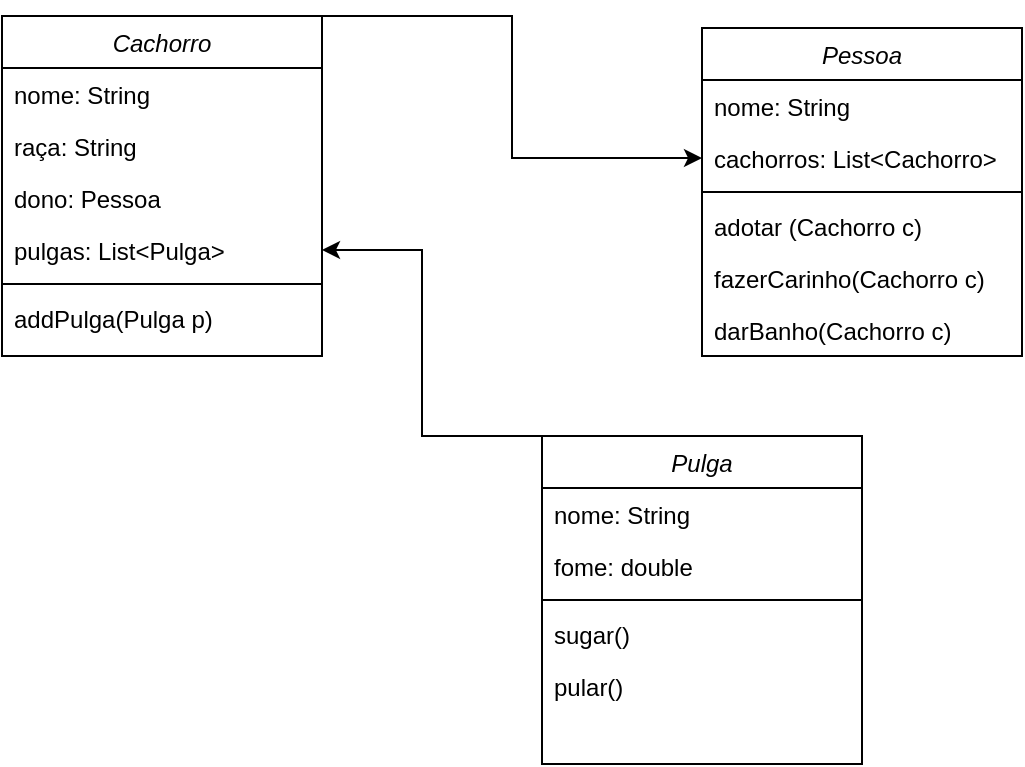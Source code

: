 <mxfile version="21.0.2" type="github">
  <diagram id="C5RBs43oDa-KdzZeNtuy" name="Page-1">
    <mxGraphModel dx="1062" dy="590" grid="1" gridSize="10" guides="1" tooltips="1" connect="1" arrows="1" fold="1" page="1" pageScale="1" pageWidth="827" pageHeight="1169" background="none" math="0" shadow="0">
      <root>
        <mxCell id="WIyWlLk6GJQsqaUBKTNV-0" />
        <mxCell id="WIyWlLk6GJQsqaUBKTNV-1" parent="WIyWlLk6GJQsqaUBKTNV-0" />
        <mxCell id="gmIRpDOO4Ymzkn6jIUIg-5" style="edgeStyle=orthogonalEdgeStyle;rounded=0;orthogonalLoop=1;jettySize=auto;html=1;exitX=1;exitY=0;exitDx=0;exitDy=0;entryX=0;entryY=0.5;entryDx=0;entryDy=0;" edge="1" parent="WIyWlLk6GJQsqaUBKTNV-1" source="zkfFHV4jXpPFQw0GAbJ--0" target="-jHdykll0dhd_h_VcshN-13">
          <mxGeometry relative="1" as="geometry">
            <Array as="points">
              <mxPoint x="295" y="40" />
              <mxPoint x="295" y="111" />
            </Array>
          </mxGeometry>
        </mxCell>
        <mxCell id="zkfFHV4jXpPFQw0GAbJ--0" value="Cachorro" style="swimlane;fontStyle=2;align=center;verticalAlign=top;childLayout=stackLayout;horizontal=1;startSize=26;horizontalStack=0;resizeParent=1;resizeLast=0;collapsible=1;marginBottom=0;rounded=0;shadow=0;strokeWidth=1;" parent="WIyWlLk6GJQsqaUBKTNV-1" vertex="1">
          <mxGeometry x="40" y="40" width="160" height="170" as="geometry">
            <mxRectangle x="220" y="120" width="160" height="26" as="alternateBounds" />
          </mxGeometry>
        </mxCell>
        <mxCell id="-jHdykll0dhd_h_VcshN-0" value="nome: String" style="text;align=left;verticalAlign=top;spacingLeft=4;spacingRight=4;overflow=hidden;rotatable=0;points=[[0,0.5],[1,0.5]];portConstraint=eastwest;" parent="zkfFHV4jXpPFQw0GAbJ--0" vertex="1">
          <mxGeometry y="26" width="160" height="26" as="geometry" />
        </mxCell>
        <mxCell id="zkfFHV4jXpPFQw0GAbJ--2" value="raça: String" style="text;align=left;verticalAlign=top;spacingLeft=4;spacingRight=4;overflow=hidden;rotatable=0;points=[[0,0.5],[1,0.5]];portConstraint=eastwest;rounded=0;shadow=0;html=0;" parent="zkfFHV4jXpPFQw0GAbJ--0" vertex="1">
          <mxGeometry y="52" width="160" height="26" as="geometry" />
        </mxCell>
        <mxCell id="-jHdykll0dhd_h_VcshN-7" value="dono: Pessoa" style="text;align=left;verticalAlign=top;spacingLeft=4;spacingRight=4;overflow=hidden;rotatable=0;points=[[0,0.5],[1,0.5]];portConstraint=eastwest;rounded=0;shadow=0;html=0;" parent="zkfFHV4jXpPFQw0GAbJ--0" vertex="1">
          <mxGeometry y="78" width="160" height="26" as="geometry" />
        </mxCell>
        <mxCell id="zkfFHV4jXpPFQw0GAbJ--3" value="pulgas: List&lt;Pulga&gt;" style="text;align=left;verticalAlign=top;spacingLeft=4;spacingRight=4;overflow=hidden;rotatable=0;points=[[0,0.5],[1,0.5]];portConstraint=eastwest;rounded=0;shadow=0;html=0;" parent="zkfFHV4jXpPFQw0GAbJ--0" vertex="1">
          <mxGeometry y="104" width="160" height="26" as="geometry" />
        </mxCell>
        <mxCell id="zkfFHV4jXpPFQw0GAbJ--4" value="" style="line;html=1;strokeWidth=1;align=left;verticalAlign=middle;spacingTop=-1;spacingLeft=3;spacingRight=3;rotatable=0;labelPosition=right;points=[];portConstraint=eastwest;" parent="zkfFHV4jXpPFQw0GAbJ--0" vertex="1">
          <mxGeometry y="130" width="160" height="8" as="geometry" />
        </mxCell>
        <mxCell id="zkfFHV4jXpPFQw0GAbJ--5" value="addPulga(Pulga p)&#xa;" style="text;align=left;verticalAlign=top;spacingLeft=4;spacingRight=4;overflow=hidden;rotatable=0;points=[[0,0.5],[1,0.5]];portConstraint=eastwest;" parent="zkfFHV4jXpPFQw0GAbJ--0" vertex="1">
          <mxGeometry y="138" width="160" height="26" as="geometry" />
        </mxCell>
        <mxCell id="-jHdykll0dhd_h_VcshN-8" value="Pessoa" style="swimlane;fontStyle=2;align=center;verticalAlign=top;childLayout=stackLayout;horizontal=1;startSize=26;horizontalStack=0;resizeParent=1;resizeLast=0;collapsible=1;marginBottom=0;rounded=0;shadow=0;strokeWidth=1;" parent="WIyWlLk6GJQsqaUBKTNV-1" vertex="1">
          <mxGeometry x="390" y="46" width="160" height="164" as="geometry">
            <mxRectangle x="220" y="120" width="160" height="26" as="alternateBounds" />
          </mxGeometry>
        </mxCell>
        <mxCell id="-jHdykll0dhd_h_VcshN-9" value="nome: String" style="text;align=left;verticalAlign=top;spacingLeft=4;spacingRight=4;overflow=hidden;rotatable=0;points=[[0,0.5],[1,0.5]];portConstraint=eastwest;" parent="-jHdykll0dhd_h_VcshN-8" vertex="1">
          <mxGeometry y="26" width="160" height="26" as="geometry" />
        </mxCell>
        <mxCell id="-jHdykll0dhd_h_VcshN-13" value="cachorros: List&lt;Cachorro&gt;" style="text;align=left;verticalAlign=top;spacingLeft=4;spacingRight=4;overflow=hidden;rotatable=0;points=[[0,0.5],[1,0.5]];portConstraint=eastwest;rounded=0;shadow=0;html=0;" parent="-jHdykll0dhd_h_VcshN-8" vertex="1">
          <mxGeometry y="52" width="160" height="26" as="geometry" />
        </mxCell>
        <mxCell id="-jHdykll0dhd_h_VcshN-14" value="" style="line;html=1;strokeWidth=1;align=left;verticalAlign=middle;spacingTop=-1;spacingLeft=3;spacingRight=3;rotatable=0;labelPosition=right;points=[];portConstraint=eastwest;" parent="-jHdykll0dhd_h_VcshN-8" vertex="1">
          <mxGeometry y="78" width="160" height="8" as="geometry" />
        </mxCell>
        <mxCell id="-jHdykll0dhd_h_VcshN-16" value="adotar (Cachorro c)" style="text;align=left;verticalAlign=top;spacingLeft=4;spacingRight=4;overflow=hidden;rotatable=0;points=[[0,0.5],[1,0.5]];portConstraint=eastwest;" parent="-jHdykll0dhd_h_VcshN-8" vertex="1">
          <mxGeometry y="86" width="160" height="26" as="geometry" />
        </mxCell>
        <mxCell id="-jHdykll0dhd_h_VcshN-6" value="fazerCarinho(Cachorro c)" style="text;align=left;verticalAlign=top;spacingLeft=4;spacingRight=4;overflow=hidden;rotatable=0;points=[[0,0.5],[1,0.5]];portConstraint=eastwest;" parent="-jHdykll0dhd_h_VcshN-8" vertex="1">
          <mxGeometry y="112" width="160" height="26" as="geometry" />
        </mxCell>
        <mxCell id="-jHdykll0dhd_h_VcshN-22" value="darBanho(Cachorro c)" style="text;align=left;verticalAlign=top;spacingLeft=4;spacingRight=4;overflow=hidden;rotatable=0;points=[[0,0.5],[1,0.5]];portConstraint=eastwest;" parent="-jHdykll0dhd_h_VcshN-8" vertex="1">
          <mxGeometry y="138" width="160" height="26" as="geometry" />
        </mxCell>
        <mxCell id="-jHdykll0dhd_h_VcshN-23" value="Pulga" style="swimlane;fontStyle=2;align=center;verticalAlign=top;childLayout=stackLayout;horizontal=1;startSize=26;horizontalStack=0;resizeParent=1;resizeLast=0;collapsible=1;marginBottom=0;rounded=0;shadow=0;strokeWidth=1;" parent="WIyWlLk6GJQsqaUBKTNV-1" vertex="1">
          <mxGeometry x="310" y="250" width="160" height="164" as="geometry">
            <mxRectangle x="220" y="120" width="160" height="26" as="alternateBounds" />
          </mxGeometry>
        </mxCell>
        <mxCell id="-jHdykll0dhd_h_VcshN-24" value="nome: String" style="text;align=left;verticalAlign=top;spacingLeft=4;spacingRight=4;overflow=hidden;rotatable=0;points=[[0,0.5],[1,0.5]];portConstraint=eastwest;" parent="-jHdykll0dhd_h_VcshN-23" vertex="1">
          <mxGeometry y="26" width="160" height="26" as="geometry" />
        </mxCell>
        <mxCell id="-jHdykll0dhd_h_VcshN-28" value="fome: double" style="text;align=left;verticalAlign=top;spacingLeft=4;spacingRight=4;overflow=hidden;rotatable=0;points=[[0,0.5],[1,0.5]];portConstraint=eastwest;rounded=0;shadow=0;html=0;" parent="-jHdykll0dhd_h_VcshN-23" vertex="1">
          <mxGeometry y="52" width="160" height="26" as="geometry" />
        </mxCell>
        <mxCell id="-jHdykll0dhd_h_VcshN-29" value="" style="line;html=1;strokeWidth=1;align=left;verticalAlign=middle;spacingTop=-1;spacingLeft=3;spacingRight=3;rotatable=0;labelPosition=right;points=[];portConstraint=eastwest;" parent="-jHdykll0dhd_h_VcshN-23" vertex="1">
          <mxGeometry y="78" width="160" height="8" as="geometry" />
        </mxCell>
        <mxCell id="-jHdykll0dhd_h_VcshN-30" value="sugar()" style="text;align=left;verticalAlign=top;spacingLeft=4;spacingRight=4;overflow=hidden;rotatable=0;points=[[0,0.5],[1,0.5]];portConstraint=eastwest;" parent="-jHdykll0dhd_h_VcshN-23" vertex="1">
          <mxGeometry y="86" width="160" height="26" as="geometry" />
        </mxCell>
        <mxCell id="gmIRpDOO4Ymzkn6jIUIg-1" value="pular()" style="text;align=left;verticalAlign=top;spacingLeft=4;spacingRight=4;overflow=hidden;rotatable=0;points=[[0,0.5],[1,0.5]];portConstraint=eastwest;" vertex="1" parent="-jHdykll0dhd_h_VcshN-23">
          <mxGeometry y="112" width="160" height="26" as="geometry" />
        </mxCell>
        <mxCell id="-jHdykll0dhd_h_VcshN-40" style="edgeStyle=orthogonalEdgeStyle;rounded=0;orthogonalLoop=1;jettySize=auto;html=1;" parent="WIyWlLk6GJQsqaUBKTNV-1" target="zkfFHV4jXpPFQw0GAbJ--3" edge="1">
          <mxGeometry relative="1" as="geometry">
            <mxPoint x="310" y="250" as="sourcePoint" />
            <Array as="points">
              <mxPoint x="250" y="250" />
              <mxPoint x="250" y="157" />
            </Array>
          </mxGeometry>
        </mxCell>
      </root>
    </mxGraphModel>
  </diagram>
</mxfile>
